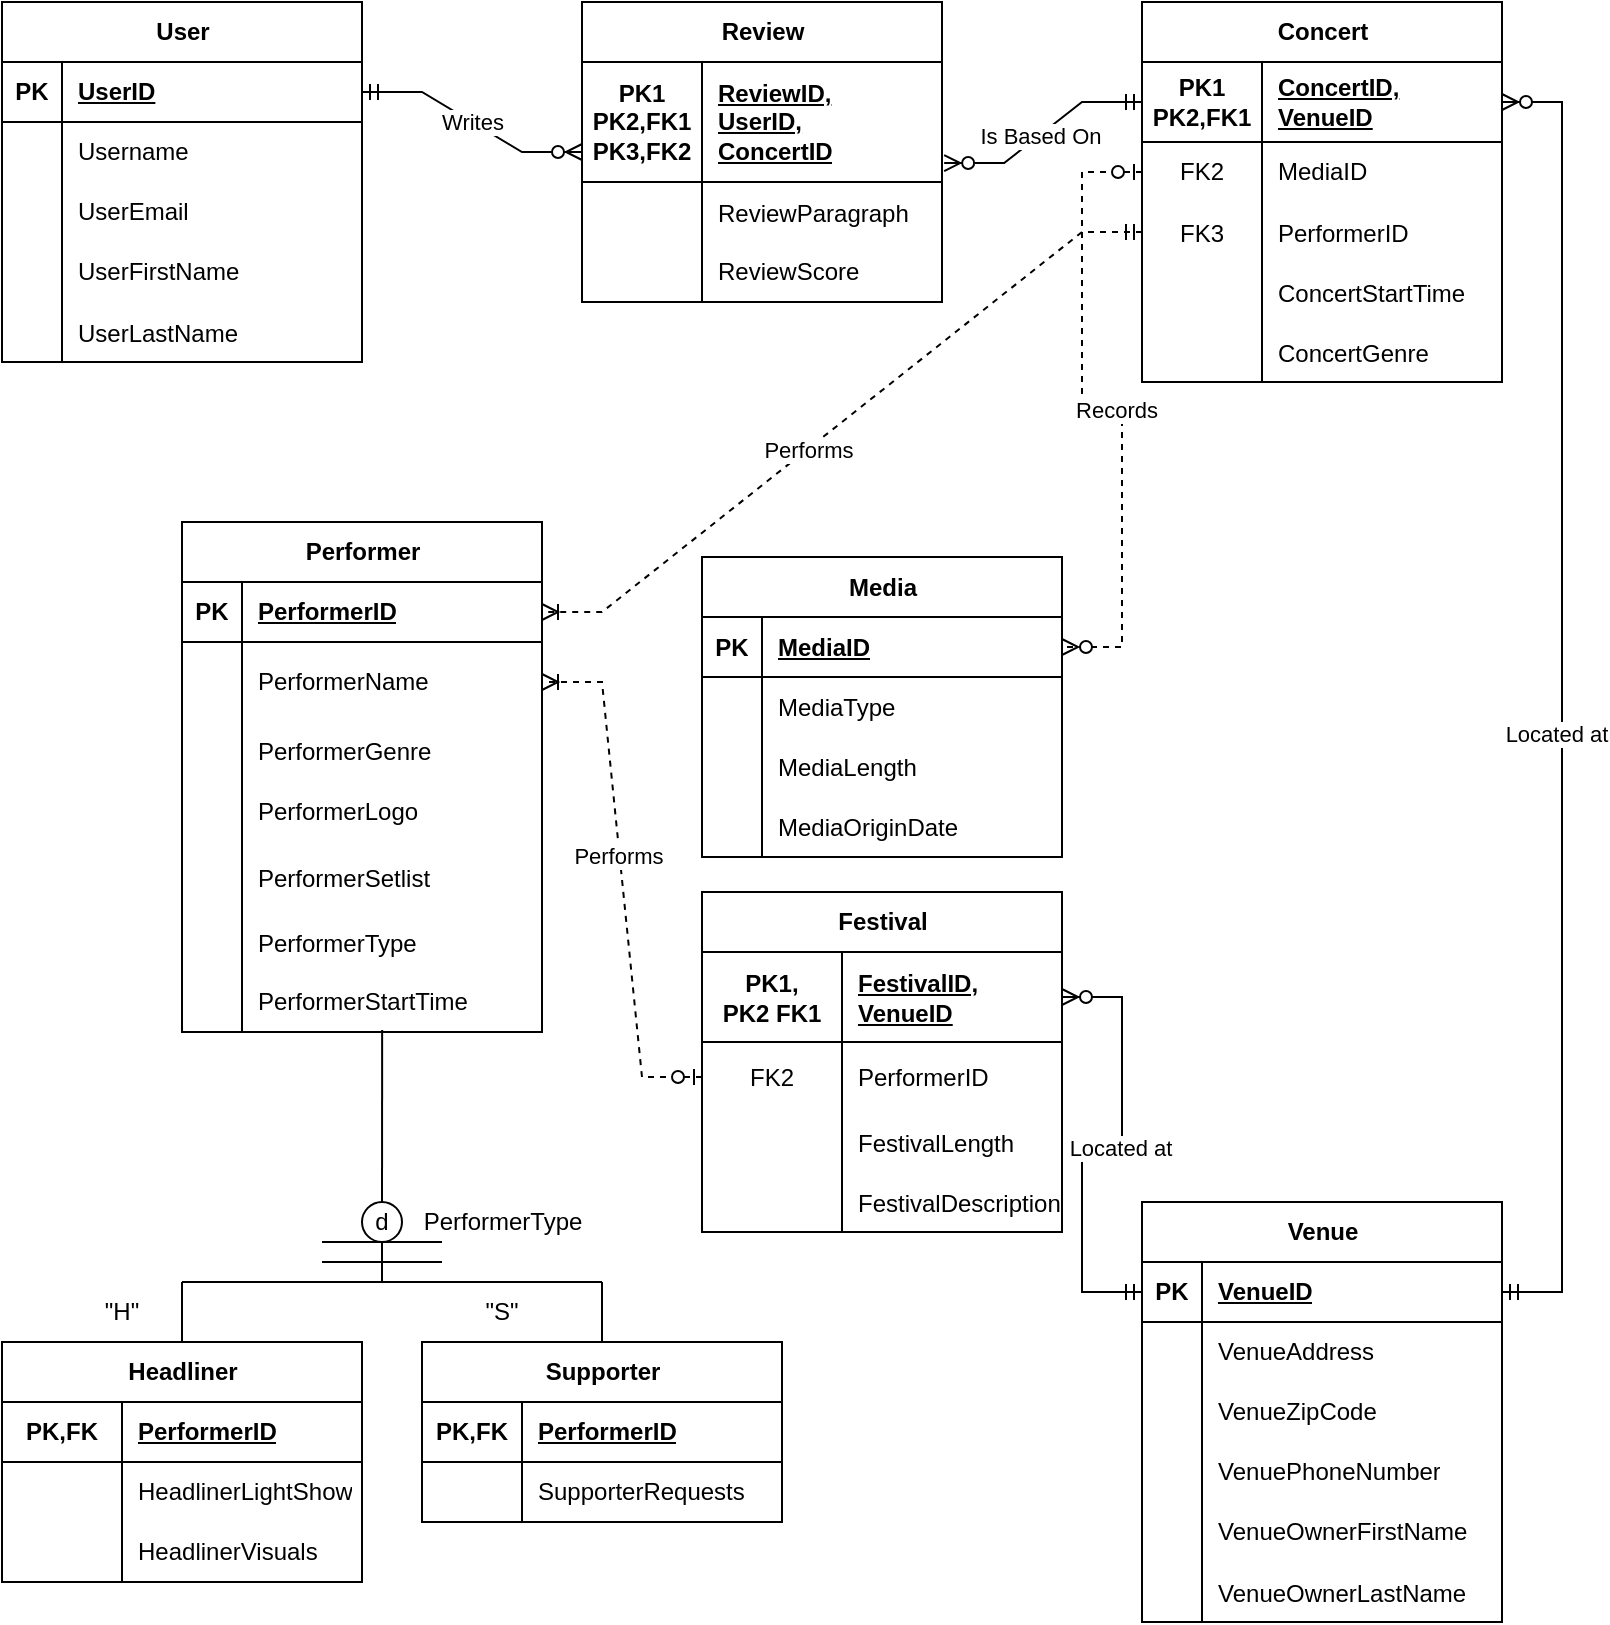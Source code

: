<mxfile version="23.1.1" type="google">
  <diagram id="R2lEEEUBdFMjLlhIrx00" name="Page-1">
    <mxGraphModel grid="1" page="1" gridSize="10" guides="1" tooltips="1" connect="1" arrows="1" fold="1" pageScale="1" pageWidth="850" pageHeight="1100" math="0" shadow="0" extFonts="Permanent Marker^https://fonts.googleapis.com/css?family=Permanent+Marker">
      <root>
        <mxCell id="0" />
        <mxCell id="1" parent="0" />
        <mxCell id="v9_o9M2pKPxHtNAdsu5V-3" value="User" style="shape=table;startSize=30;container=1;collapsible=1;childLayout=tableLayout;fixedRows=1;rowLines=0;fontStyle=1;align=center;resizeLast=1;html=1;" vertex="1" parent="1">
          <mxGeometry x="20" width="180" height="180" as="geometry" />
        </mxCell>
        <mxCell id="v9_o9M2pKPxHtNAdsu5V-4" value="" style="shape=tableRow;horizontal=0;startSize=0;swimlaneHead=0;swimlaneBody=0;fillColor=none;collapsible=0;dropTarget=0;points=[[0,0.5],[1,0.5]];portConstraint=eastwest;top=0;left=0;right=0;bottom=1;" vertex="1" parent="v9_o9M2pKPxHtNAdsu5V-3">
          <mxGeometry y="30" width="180" height="30" as="geometry" />
        </mxCell>
        <mxCell id="v9_o9M2pKPxHtNAdsu5V-5" value="PK" style="shape=partialRectangle;connectable=0;fillColor=none;top=0;left=0;bottom=0;right=0;fontStyle=1;overflow=hidden;whiteSpace=wrap;html=1;" vertex="1" parent="v9_o9M2pKPxHtNAdsu5V-4">
          <mxGeometry width="30" height="30" as="geometry">
            <mxRectangle width="30" height="30" as="alternateBounds" />
          </mxGeometry>
        </mxCell>
        <mxCell id="v9_o9M2pKPxHtNAdsu5V-6" value="UserID" style="shape=partialRectangle;connectable=0;fillColor=none;top=0;left=0;bottom=0;right=0;align=left;spacingLeft=6;fontStyle=5;overflow=hidden;whiteSpace=wrap;html=1;" vertex="1" parent="v9_o9M2pKPxHtNAdsu5V-4">
          <mxGeometry x="30" width="150" height="30" as="geometry">
            <mxRectangle width="150" height="30" as="alternateBounds" />
          </mxGeometry>
        </mxCell>
        <mxCell id="v9_o9M2pKPxHtNAdsu5V-7" value="" style="shape=tableRow;horizontal=0;startSize=0;swimlaneHead=0;swimlaneBody=0;fillColor=none;collapsible=0;dropTarget=0;points=[[0,0.5],[1,0.5]];portConstraint=eastwest;top=0;left=0;right=0;bottom=0;" vertex="1" parent="v9_o9M2pKPxHtNAdsu5V-3">
          <mxGeometry y="60" width="180" height="30" as="geometry" />
        </mxCell>
        <mxCell id="v9_o9M2pKPxHtNAdsu5V-8" value="" style="shape=partialRectangle;connectable=0;fillColor=none;top=0;left=0;bottom=0;right=0;editable=1;overflow=hidden;whiteSpace=wrap;html=1;" vertex="1" parent="v9_o9M2pKPxHtNAdsu5V-7">
          <mxGeometry width="30" height="30" as="geometry">
            <mxRectangle width="30" height="30" as="alternateBounds" />
          </mxGeometry>
        </mxCell>
        <mxCell id="v9_o9M2pKPxHtNAdsu5V-9" value="Username" style="shape=partialRectangle;connectable=0;fillColor=none;top=0;left=0;bottom=0;right=0;align=left;spacingLeft=6;overflow=hidden;whiteSpace=wrap;html=1;" vertex="1" parent="v9_o9M2pKPxHtNAdsu5V-7">
          <mxGeometry x="30" width="150" height="30" as="geometry">
            <mxRectangle width="150" height="30" as="alternateBounds" />
          </mxGeometry>
        </mxCell>
        <mxCell id="v9_o9M2pKPxHtNAdsu5V-10" value="" style="shape=tableRow;horizontal=0;startSize=0;swimlaneHead=0;swimlaneBody=0;fillColor=none;collapsible=0;dropTarget=0;points=[[0,0.5],[1,0.5]];portConstraint=eastwest;top=0;left=0;right=0;bottom=0;" vertex="1" parent="v9_o9M2pKPxHtNAdsu5V-3">
          <mxGeometry y="90" width="180" height="30" as="geometry" />
        </mxCell>
        <mxCell id="v9_o9M2pKPxHtNAdsu5V-11" value="" style="shape=partialRectangle;connectable=0;fillColor=none;top=0;left=0;bottom=0;right=0;editable=1;overflow=hidden;whiteSpace=wrap;html=1;" vertex="1" parent="v9_o9M2pKPxHtNAdsu5V-10">
          <mxGeometry width="30" height="30" as="geometry">
            <mxRectangle width="30" height="30" as="alternateBounds" />
          </mxGeometry>
        </mxCell>
        <mxCell id="v9_o9M2pKPxHtNAdsu5V-12" value="UserEmail" style="shape=partialRectangle;connectable=0;fillColor=none;top=0;left=0;bottom=0;right=0;align=left;spacingLeft=6;overflow=hidden;whiteSpace=wrap;html=1;" vertex="1" parent="v9_o9M2pKPxHtNAdsu5V-10">
          <mxGeometry x="30" width="150" height="30" as="geometry">
            <mxRectangle width="150" height="30" as="alternateBounds" />
          </mxGeometry>
        </mxCell>
        <mxCell id="v9_o9M2pKPxHtNAdsu5V-13" value="" style="shape=tableRow;horizontal=0;startSize=0;swimlaneHead=0;swimlaneBody=0;fillColor=none;collapsible=0;dropTarget=0;points=[[0,0.5],[1,0.5]];portConstraint=eastwest;top=0;left=0;right=0;bottom=0;" vertex="1" parent="v9_o9M2pKPxHtNAdsu5V-3">
          <mxGeometry y="120" width="180" height="30" as="geometry" />
        </mxCell>
        <mxCell id="v9_o9M2pKPxHtNAdsu5V-14" value="" style="shape=partialRectangle;connectable=0;fillColor=none;top=0;left=0;bottom=0;right=0;editable=1;overflow=hidden;whiteSpace=wrap;html=1;" vertex="1" parent="v9_o9M2pKPxHtNAdsu5V-13">
          <mxGeometry width="30" height="30" as="geometry">
            <mxRectangle width="30" height="30" as="alternateBounds" />
          </mxGeometry>
        </mxCell>
        <mxCell id="v9_o9M2pKPxHtNAdsu5V-15" value="UserFirstName" style="shape=partialRectangle;connectable=0;fillColor=none;top=0;left=0;bottom=0;right=0;align=left;spacingLeft=6;overflow=hidden;whiteSpace=wrap;html=1;" vertex="1" parent="v9_o9M2pKPxHtNAdsu5V-13">
          <mxGeometry x="30" width="150" height="30" as="geometry">
            <mxRectangle width="150" height="30" as="alternateBounds" />
          </mxGeometry>
        </mxCell>
        <mxCell id="IaaY7IJ8zEaAhK_6Jv70-23" value="" style="shape=tableRow;horizontal=0;startSize=0;swimlaneHead=0;swimlaneBody=0;fillColor=none;collapsible=0;dropTarget=0;points=[[0,0.5],[1,0.5]];portConstraint=eastwest;top=0;left=0;right=0;bottom=0;" vertex="1" parent="v9_o9M2pKPxHtNAdsu5V-3">
          <mxGeometry y="150" width="180" height="30" as="geometry" />
        </mxCell>
        <mxCell id="IaaY7IJ8zEaAhK_6Jv70-24" value="" style="shape=partialRectangle;connectable=0;fillColor=none;top=0;left=0;bottom=0;right=0;editable=1;overflow=hidden;" vertex="1" parent="IaaY7IJ8zEaAhK_6Jv70-23">
          <mxGeometry width="30" height="30" as="geometry">
            <mxRectangle width="30" height="30" as="alternateBounds" />
          </mxGeometry>
        </mxCell>
        <mxCell id="IaaY7IJ8zEaAhK_6Jv70-25" value="UserLastName" style="shape=partialRectangle;connectable=0;fillColor=none;top=0;left=0;bottom=0;right=0;align=left;spacingLeft=6;overflow=hidden;" vertex="1" parent="IaaY7IJ8zEaAhK_6Jv70-23">
          <mxGeometry x="30" width="150" height="30" as="geometry">
            <mxRectangle width="150" height="30" as="alternateBounds" />
          </mxGeometry>
        </mxCell>
        <mxCell id="v9_o9M2pKPxHtNAdsu5V-17" value="Review" style="shape=table;startSize=30;container=1;collapsible=1;childLayout=tableLayout;fixedRows=1;rowLines=0;fontStyle=1;align=center;resizeLast=1;html=1;" vertex="1" parent="1">
          <mxGeometry x="310" width="180" height="150" as="geometry" />
        </mxCell>
        <mxCell id="v9_o9M2pKPxHtNAdsu5V-18" value="" style="shape=tableRow;horizontal=0;startSize=0;swimlaneHead=0;swimlaneBody=0;fillColor=none;collapsible=0;dropTarget=0;points=[[0,0.5],[1,0.5]];portConstraint=eastwest;top=0;left=0;right=0;bottom=1;" vertex="1" parent="v9_o9M2pKPxHtNAdsu5V-17">
          <mxGeometry y="30" width="180" height="60" as="geometry" />
        </mxCell>
        <mxCell id="v9_o9M2pKPxHtNAdsu5V-19" value="PK1 PK2,FK1&lt;br&gt;PK3,FK2" style="shape=partialRectangle;connectable=0;fillColor=none;top=0;left=0;bottom=0;right=0;fontStyle=1;overflow=hidden;whiteSpace=wrap;html=1;" vertex="1" parent="v9_o9M2pKPxHtNAdsu5V-18">
          <mxGeometry width="60" height="60" as="geometry">
            <mxRectangle width="60" height="60" as="alternateBounds" />
          </mxGeometry>
        </mxCell>
        <mxCell id="v9_o9M2pKPxHtNAdsu5V-20" value="ReviewID,&lt;br&gt;UserID, &lt;br&gt;ConcertID" style="shape=partialRectangle;connectable=0;fillColor=none;top=0;left=0;bottom=0;right=0;align=left;spacingLeft=6;fontStyle=5;overflow=hidden;whiteSpace=wrap;html=1;" vertex="1" parent="v9_o9M2pKPxHtNAdsu5V-18">
          <mxGeometry x="60" width="120" height="60" as="geometry">
            <mxRectangle width="120" height="60" as="alternateBounds" />
          </mxGeometry>
        </mxCell>
        <mxCell id="IaaY7IJ8zEaAhK_6Jv70-26" value="" style="shape=tableRow;horizontal=0;startSize=0;swimlaneHead=0;swimlaneBody=0;fillColor=none;collapsible=0;dropTarget=0;points=[[0,0.5],[1,0.5]];portConstraint=eastwest;top=0;left=0;right=0;bottom=0;" vertex="1" parent="v9_o9M2pKPxHtNAdsu5V-17">
          <mxGeometry y="90" width="180" height="30" as="geometry" />
        </mxCell>
        <mxCell id="IaaY7IJ8zEaAhK_6Jv70-27" value="" style="shape=partialRectangle;connectable=0;fillColor=none;top=0;left=0;bottom=0;right=0;editable=1;overflow=hidden;" vertex="1" parent="IaaY7IJ8zEaAhK_6Jv70-26">
          <mxGeometry width="60" height="30" as="geometry">
            <mxRectangle width="60" height="30" as="alternateBounds" />
          </mxGeometry>
        </mxCell>
        <mxCell id="IaaY7IJ8zEaAhK_6Jv70-28" value="ReviewParagraph" style="shape=partialRectangle;connectable=0;fillColor=none;top=0;left=0;bottom=0;right=0;align=left;spacingLeft=6;overflow=hidden;" vertex="1" parent="IaaY7IJ8zEaAhK_6Jv70-26">
          <mxGeometry x="60" width="120" height="30" as="geometry">
            <mxRectangle width="120" height="30" as="alternateBounds" />
          </mxGeometry>
        </mxCell>
        <mxCell id="v9_o9M2pKPxHtNAdsu5V-27" value="" style="shape=tableRow;horizontal=0;startSize=0;swimlaneHead=0;swimlaneBody=0;fillColor=none;collapsible=0;dropTarget=0;points=[[0,0.5],[1,0.5]];portConstraint=eastwest;top=0;left=0;right=0;bottom=0;" vertex="1" parent="v9_o9M2pKPxHtNAdsu5V-17">
          <mxGeometry y="120" width="180" height="30" as="geometry" />
        </mxCell>
        <mxCell id="v9_o9M2pKPxHtNAdsu5V-28" value="" style="shape=partialRectangle;connectable=0;fillColor=none;top=0;left=0;bottom=0;right=0;editable=1;overflow=hidden;whiteSpace=wrap;html=1;" vertex="1" parent="v9_o9M2pKPxHtNAdsu5V-27">
          <mxGeometry width="60" height="30" as="geometry">
            <mxRectangle width="60" height="30" as="alternateBounds" />
          </mxGeometry>
        </mxCell>
        <mxCell id="v9_o9M2pKPxHtNAdsu5V-29" value="ReviewScore" style="shape=partialRectangle;connectable=0;fillColor=none;top=0;left=0;bottom=0;right=0;align=left;spacingLeft=6;overflow=hidden;whiteSpace=wrap;html=1;" vertex="1" parent="v9_o9M2pKPxHtNAdsu5V-27">
          <mxGeometry x="60" width="120" height="30" as="geometry">
            <mxRectangle width="120" height="30" as="alternateBounds" />
          </mxGeometry>
        </mxCell>
        <mxCell id="v9_o9M2pKPxHtNAdsu5V-43" value="Festival" style="shape=table;startSize=30;container=1;collapsible=1;childLayout=tableLayout;fixedRows=1;rowLines=0;fontStyle=1;align=center;resizeLast=1;html=1;" vertex="1" parent="1">
          <mxGeometry x="370" y="445" width="180" height="170" as="geometry" />
        </mxCell>
        <mxCell id="v9_o9M2pKPxHtNAdsu5V-44" value="" style="shape=tableRow;horizontal=0;startSize=0;swimlaneHead=0;swimlaneBody=0;fillColor=none;collapsible=0;dropTarget=0;points=[[0,0.5],[1,0.5]];portConstraint=eastwest;top=0;left=0;right=0;bottom=1;" vertex="1" parent="v9_o9M2pKPxHtNAdsu5V-43">
          <mxGeometry y="30" width="180" height="45" as="geometry" />
        </mxCell>
        <mxCell id="v9_o9M2pKPxHtNAdsu5V-45" value="PK1,&lt;br&gt;PK2 FK1" style="shape=partialRectangle;connectable=0;fillColor=none;top=0;left=0;bottom=0;right=0;fontStyle=1;overflow=hidden;whiteSpace=wrap;html=1;" vertex="1" parent="v9_o9M2pKPxHtNAdsu5V-44">
          <mxGeometry width="70" height="45" as="geometry">
            <mxRectangle width="70" height="45" as="alternateBounds" />
          </mxGeometry>
        </mxCell>
        <mxCell id="v9_o9M2pKPxHtNAdsu5V-46" value="FestivalID,&lt;br&gt;VenueID" style="shape=partialRectangle;connectable=0;fillColor=none;top=0;left=0;bottom=0;right=0;align=left;spacingLeft=6;fontStyle=5;overflow=hidden;whiteSpace=wrap;html=1;" vertex="1" parent="v9_o9M2pKPxHtNAdsu5V-44">
          <mxGeometry x="70" width="110" height="45" as="geometry">
            <mxRectangle width="110" height="45" as="alternateBounds" />
          </mxGeometry>
        </mxCell>
        <mxCell id="v9_o9M2pKPxHtNAdsu5V-47" value="" style="shape=tableRow;horizontal=0;startSize=0;swimlaneHead=0;swimlaneBody=0;fillColor=none;collapsible=0;dropTarget=0;points=[[0,0.5],[1,0.5]];portConstraint=eastwest;top=0;left=0;right=0;bottom=0;" vertex="1" parent="v9_o9M2pKPxHtNAdsu5V-43">
          <mxGeometry y="75" width="180" height="35" as="geometry" />
        </mxCell>
        <mxCell id="v9_o9M2pKPxHtNAdsu5V-48" value="FK2" style="shape=partialRectangle;connectable=0;fillColor=none;top=0;left=0;bottom=0;right=0;editable=1;overflow=hidden;whiteSpace=wrap;html=1;" vertex="1" parent="v9_o9M2pKPxHtNAdsu5V-47">
          <mxGeometry width="70" height="35" as="geometry">
            <mxRectangle width="70" height="35" as="alternateBounds" />
          </mxGeometry>
        </mxCell>
        <mxCell id="v9_o9M2pKPxHtNAdsu5V-49" value="PerformerID" style="shape=partialRectangle;connectable=0;fillColor=none;top=0;left=0;bottom=0;right=0;align=left;spacingLeft=6;overflow=hidden;whiteSpace=wrap;html=1;" vertex="1" parent="v9_o9M2pKPxHtNAdsu5V-47">
          <mxGeometry x="70" width="110" height="35" as="geometry">
            <mxRectangle width="110" height="35" as="alternateBounds" />
          </mxGeometry>
        </mxCell>
        <mxCell id="5OIGPgpuD2-zFXfPlFGm-14" value="" style="shape=tableRow;horizontal=0;startSize=0;swimlaneHead=0;swimlaneBody=0;fillColor=none;collapsible=0;dropTarget=0;points=[[0,0.5],[1,0.5]];portConstraint=eastwest;top=0;left=0;right=0;bottom=0;" vertex="1" parent="v9_o9M2pKPxHtNAdsu5V-43">
          <mxGeometry y="110" width="180" height="30" as="geometry" />
        </mxCell>
        <mxCell id="5OIGPgpuD2-zFXfPlFGm-15" value="" style="shape=partialRectangle;connectable=0;fillColor=none;top=0;left=0;bottom=0;right=0;editable=1;overflow=hidden;" vertex="1" parent="5OIGPgpuD2-zFXfPlFGm-14">
          <mxGeometry width="70" height="30" as="geometry">
            <mxRectangle width="70" height="30" as="alternateBounds" />
          </mxGeometry>
        </mxCell>
        <mxCell id="5OIGPgpuD2-zFXfPlFGm-16" value="FestivalLength" style="shape=partialRectangle;connectable=0;fillColor=none;top=0;left=0;bottom=0;right=0;align=left;spacingLeft=6;overflow=hidden;" vertex="1" parent="5OIGPgpuD2-zFXfPlFGm-14">
          <mxGeometry x="70" width="110" height="30" as="geometry">
            <mxRectangle width="110" height="30" as="alternateBounds" />
          </mxGeometry>
        </mxCell>
        <mxCell id="5OIGPgpuD2-zFXfPlFGm-19" value="" style="shape=tableRow;horizontal=0;startSize=0;swimlaneHead=0;swimlaneBody=0;fillColor=none;collapsible=0;dropTarget=0;points=[[0,0.5],[1,0.5]];portConstraint=eastwest;top=0;left=0;right=0;bottom=0;" vertex="1" parent="v9_o9M2pKPxHtNAdsu5V-43">
          <mxGeometry y="140" width="180" height="30" as="geometry" />
        </mxCell>
        <mxCell id="5OIGPgpuD2-zFXfPlFGm-20" value="" style="shape=partialRectangle;connectable=0;fillColor=none;top=0;left=0;bottom=0;right=0;editable=1;overflow=hidden;" vertex="1" parent="5OIGPgpuD2-zFXfPlFGm-19">
          <mxGeometry width="70" height="30" as="geometry">
            <mxRectangle width="70" height="30" as="alternateBounds" />
          </mxGeometry>
        </mxCell>
        <mxCell id="5OIGPgpuD2-zFXfPlFGm-21" value="FestivalDescription" style="shape=partialRectangle;connectable=0;fillColor=none;top=0;left=0;bottom=0;right=0;align=left;spacingLeft=6;overflow=hidden;" vertex="1" parent="5OIGPgpuD2-zFXfPlFGm-19">
          <mxGeometry x="70" width="110" height="30" as="geometry">
            <mxRectangle width="110" height="30" as="alternateBounds" />
          </mxGeometry>
        </mxCell>
        <mxCell id="v9_o9M2pKPxHtNAdsu5V-56" value="Venue" style="shape=table;startSize=30;container=1;collapsible=1;childLayout=tableLayout;fixedRows=1;rowLines=0;fontStyle=1;align=center;resizeLast=1;html=1;" vertex="1" parent="1">
          <mxGeometry x="590" y="600" width="180" height="210" as="geometry" />
        </mxCell>
        <mxCell id="v9_o9M2pKPxHtNAdsu5V-57" value="" style="shape=tableRow;horizontal=0;startSize=0;swimlaneHead=0;swimlaneBody=0;fillColor=none;collapsible=0;dropTarget=0;points=[[0,0.5],[1,0.5]];portConstraint=eastwest;top=0;left=0;right=0;bottom=1;" vertex="1" parent="v9_o9M2pKPxHtNAdsu5V-56">
          <mxGeometry y="30" width="180" height="30" as="geometry" />
        </mxCell>
        <mxCell id="v9_o9M2pKPxHtNAdsu5V-58" value="PK" style="shape=partialRectangle;connectable=0;fillColor=none;top=0;left=0;bottom=0;right=0;fontStyle=1;overflow=hidden;whiteSpace=wrap;html=1;" vertex="1" parent="v9_o9M2pKPxHtNAdsu5V-57">
          <mxGeometry width="30" height="30" as="geometry">
            <mxRectangle width="30" height="30" as="alternateBounds" />
          </mxGeometry>
        </mxCell>
        <mxCell id="v9_o9M2pKPxHtNAdsu5V-59" value="VenueID" style="shape=partialRectangle;connectable=0;fillColor=none;top=0;left=0;bottom=0;right=0;align=left;spacingLeft=6;fontStyle=5;overflow=hidden;whiteSpace=wrap;html=1;" vertex="1" parent="v9_o9M2pKPxHtNAdsu5V-57">
          <mxGeometry x="30" width="150" height="30" as="geometry">
            <mxRectangle width="150" height="30" as="alternateBounds" />
          </mxGeometry>
        </mxCell>
        <mxCell id="CI9RymjPtv-VKaArTaG5-3" value="" style="shape=tableRow;horizontal=0;startSize=0;swimlaneHead=0;swimlaneBody=0;fillColor=none;collapsible=0;dropTarget=0;points=[[0,0.5],[1,0.5]];portConstraint=eastwest;top=0;left=0;right=0;bottom=0;" vertex="1" parent="v9_o9M2pKPxHtNAdsu5V-56">
          <mxGeometry y="60" width="180" height="30" as="geometry" />
        </mxCell>
        <mxCell id="CI9RymjPtv-VKaArTaG5-4" value="" style="shape=partialRectangle;connectable=0;fillColor=none;top=0;left=0;bottom=0;right=0;editable=1;overflow=hidden;whiteSpace=wrap;html=1;" vertex="1" parent="CI9RymjPtv-VKaArTaG5-3">
          <mxGeometry width="30" height="30" as="geometry">
            <mxRectangle width="30" height="30" as="alternateBounds" />
          </mxGeometry>
        </mxCell>
        <mxCell id="CI9RymjPtv-VKaArTaG5-5" value="VenueAddress" style="shape=partialRectangle;connectable=0;fillColor=none;top=0;left=0;bottom=0;right=0;align=left;spacingLeft=6;overflow=hidden;whiteSpace=wrap;html=1;" vertex="1" parent="CI9RymjPtv-VKaArTaG5-3">
          <mxGeometry x="30" width="150" height="30" as="geometry">
            <mxRectangle width="150" height="30" as="alternateBounds" />
          </mxGeometry>
        </mxCell>
        <mxCell id="v9_o9M2pKPxHtNAdsu5V-60" value="" style="shape=tableRow;horizontal=0;startSize=0;swimlaneHead=0;swimlaneBody=0;fillColor=none;collapsible=0;dropTarget=0;points=[[0,0.5],[1,0.5]];portConstraint=eastwest;top=0;left=0;right=0;bottom=0;" vertex="1" parent="v9_o9M2pKPxHtNAdsu5V-56">
          <mxGeometry y="90" width="180" height="30" as="geometry" />
        </mxCell>
        <mxCell id="v9_o9M2pKPxHtNAdsu5V-61" value="" style="shape=partialRectangle;connectable=0;fillColor=none;top=0;left=0;bottom=0;right=0;editable=1;overflow=hidden;whiteSpace=wrap;html=1;" vertex="1" parent="v9_o9M2pKPxHtNAdsu5V-60">
          <mxGeometry width="30" height="30" as="geometry">
            <mxRectangle width="30" height="30" as="alternateBounds" />
          </mxGeometry>
        </mxCell>
        <mxCell id="v9_o9M2pKPxHtNAdsu5V-62" value="VenueZipCode" style="shape=partialRectangle;connectable=0;fillColor=none;top=0;left=0;bottom=0;right=0;align=left;spacingLeft=6;overflow=hidden;whiteSpace=wrap;html=1;" vertex="1" parent="v9_o9M2pKPxHtNAdsu5V-60">
          <mxGeometry x="30" width="150" height="30" as="geometry">
            <mxRectangle width="150" height="30" as="alternateBounds" />
          </mxGeometry>
        </mxCell>
        <mxCell id="v9_o9M2pKPxHtNAdsu5V-63" value="" style="shape=tableRow;horizontal=0;startSize=0;swimlaneHead=0;swimlaneBody=0;fillColor=none;collapsible=0;dropTarget=0;points=[[0,0.5],[1,0.5]];portConstraint=eastwest;top=0;left=0;right=0;bottom=0;" vertex="1" parent="v9_o9M2pKPxHtNAdsu5V-56">
          <mxGeometry y="120" width="180" height="30" as="geometry" />
        </mxCell>
        <mxCell id="v9_o9M2pKPxHtNAdsu5V-64" value="" style="shape=partialRectangle;connectable=0;fillColor=none;top=0;left=0;bottom=0;right=0;editable=1;overflow=hidden;whiteSpace=wrap;html=1;" vertex="1" parent="v9_o9M2pKPxHtNAdsu5V-63">
          <mxGeometry width="30" height="30" as="geometry">
            <mxRectangle width="30" height="30" as="alternateBounds" />
          </mxGeometry>
        </mxCell>
        <mxCell id="v9_o9M2pKPxHtNAdsu5V-65" value="VenuePhoneNumber" style="shape=partialRectangle;connectable=0;fillColor=none;top=0;left=0;bottom=0;right=0;align=left;spacingLeft=6;overflow=hidden;whiteSpace=wrap;html=1;" vertex="1" parent="v9_o9M2pKPxHtNAdsu5V-63">
          <mxGeometry x="30" width="150" height="30" as="geometry">
            <mxRectangle width="150" height="30" as="alternateBounds" />
          </mxGeometry>
        </mxCell>
        <mxCell id="v9_o9M2pKPxHtNAdsu5V-66" value="" style="shape=tableRow;horizontal=0;startSize=0;swimlaneHead=0;swimlaneBody=0;fillColor=none;collapsible=0;dropTarget=0;points=[[0,0.5],[1,0.5]];portConstraint=eastwest;top=0;left=0;right=0;bottom=0;" vertex="1" parent="v9_o9M2pKPxHtNAdsu5V-56">
          <mxGeometry y="150" width="180" height="30" as="geometry" />
        </mxCell>
        <mxCell id="v9_o9M2pKPxHtNAdsu5V-67" value="" style="shape=partialRectangle;connectable=0;fillColor=none;top=0;left=0;bottom=0;right=0;editable=1;overflow=hidden;whiteSpace=wrap;html=1;" vertex="1" parent="v9_o9M2pKPxHtNAdsu5V-66">
          <mxGeometry width="30" height="30" as="geometry">
            <mxRectangle width="30" height="30" as="alternateBounds" />
          </mxGeometry>
        </mxCell>
        <mxCell id="v9_o9M2pKPxHtNAdsu5V-68" value="VenueOwnerFirstName" style="shape=partialRectangle;connectable=0;fillColor=none;top=0;left=0;bottom=0;right=0;align=left;spacingLeft=6;overflow=hidden;whiteSpace=wrap;html=1;" vertex="1" parent="v9_o9M2pKPxHtNAdsu5V-66">
          <mxGeometry x="30" width="150" height="30" as="geometry">
            <mxRectangle width="150" height="30" as="alternateBounds" />
          </mxGeometry>
        </mxCell>
        <mxCell id="YPkkecChb18rpT1WtT0d-1" value="" style="shape=tableRow;horizontal=0;startSize=0;swimlaneHead=0;swimlaneBody=0;fillColor=none;collapsible=0;dropTarget=0;points=[[0,0.5],[1,0.5]];portConstraint=eastwest;top=0;left=0;right=0;bottom=0;" vertex="1" parent="v9_o9M2pKPxHtNAdsu5V-56">
          <mxGeometry y="180" width="180" height="30" as="geometry" />
        </mxCell>
        <mxCell id="YPkkecChb18rpT1WtT0d-2" value="" style="shape=partialRectangle;connectable=0;fillColor=none;top=0;left=0;bottom=0;right=0;editable=1;overflow=hidden;" vertex="1" parent="YPkkecChb18rpT1WtT0d-1">
          <mxGeometry width="30" height="30" as="geometry">
            <mxRectangle width="30" height="30" as="alternateBounds" />
          </mxGeometry>
        </mxCell>
        <mxCell id="YPkkecChb18rpT1WtT0d-3" value="VenueOwnerLastName" style="shape=partialRectangle;connectable=0;fillColor=none;top=0;left=0;bottom=0;right=0;align=left;spacingLeft=6;overflow=hidden;" vertex="1" parent="YPkkecChb18rpT1WtT0d-1">
          <mxGeometry x="30" width="150" height="30" as="geometry">
            <mxRectangle width="150" height="30" as="alternateBounds" />
          </mxGeometry>
        </mxCell>
        <mxCell id="v9_o9M2pKPxHtNAdsu5V-82" value="Performer" style="shape=table;startSize=30;container=1;collapsible=1;childLayout=tableLayout;fixedRows=1;rowLines=0;fontStyle=1;align=center;resizeLast=1;html=1;" vertex="1" parent="1">
          <mxGeometry x="110" y="260" width="180" height="255" as="geometry" />
        </mxCell>
        <mxCell id="v9_o9M2pKPxHtNAdsu5V-83" value="" style="shape=tableRow;horizontal=0;startSize=0;swimlaneHead=0;swimlaneBody=0;fillColor=none;collapsible=0;dropTarget=0;points=[[0,0.5],[1,0.5]];portConstraint=eastwest;top=0;left=0;right=0;bottom=1;" vertex="1" parent="v9_o9M2pKPxHtNAdsu5V-82">
          <mxGeometry y="30" width="180" height="30" as="geometry" />
        </mxCell>
        <mxCell id="v9_o9M2pKPxHtNAdsu5V-84" value="PK" style="shape=partialRectangle;connectable=0;fillColor=none;top=0;left=0;bottom=0;right=0;fontStyle=1;overflow=hidden;whiteSpace=wrap;html=1;" vertex="1" parent="v9_o9M2pKPxHtNAdsu5V-83">
          <mxGeometry width="30" height="30" as="geometry">
            <mxRectangle width="30" height="30" as="alternateBounds" />
          </mxGeometry>
        </mxCell>
        <mxCell id="v9_o9M2pKPxHtNAdsu5V-85" value="PerformerID" style="shape=partialRectangle;connectable=0;fillColor=none;top=0;left=0;bottom=0;right=0;align=left;spacingLeft=6;fontStyle=5;overflow=hidden;whiteSpace=wrap;html=1;" vertex="1" parent="v9_o9M2pKPxHtNAdsu5V-83">
          <mxGeometry x="30" width="150" height="30" as="geometry">
            <mxRectangle width="150" height="30" as="alternateBounds" />
          </mxGeometry>
        </mxCell>
        <mxCell id="v9_o9M2pKPxHtNAdsu5V-86" value="" style="shape=tableRow;horizontal=0;startSize=0;swimlaneHead=0;swimlaneBody=0;fillColor=none;collapsible=0;dropTarget=0;points=[[0,0.5],[1,0.5]];portConstraint=eastwest;top=0;left=0;right=0;bottom=0;" vertex="1" parent="v9_o9M2pKPxHtNAdsu5V-82">
          <mxGeometry y="60" width="180" height="40" as="geometry" />
        </mxCell>
        <mxCell id="v9_o9M2pKPxHtNAdsu5V-87" value="" style="shape=partialRectangle;connectable=0;fillColor=none;top=0;left=0;bottom=0;right=0;editable=1;overflow=hidden;whiteSpace=wrap;html=1;" vertex="1" parent="v9_o9M2pKPxHtNAdsu5V-86">
          <mxGeometry width="30" height="40" as="geometry">
            <mxRectangle width="30" height="40" as="alternateBounds" />
          </mxGeometry>
        </mxCell>
        <mxCell id="v9_o9M2pKPxHtNAdsu5V-88" value="PerformerName" style="shape=partialRectangle;connectable=0;fillColor=none;top=0;left=0;bottom=0;right=0;align=left;spacingLeft=6;overflow=hidden;whiteSpace=wrap;html=1;" vertex="1" parent="v9_o9M2pKPxHtNAdsu5V-86">
          <mxGeometry x="30" width="150" height="40" as="geometry">
            <mxRectangle width="150" height="40" as="alternateBounds" />
          </mxGeometry>
        </mxCell>
        <mxCell id="v9_o9M2pKPxHtNAdsu5V-89" value="" style="shape=tableRow;horizontal=0;startSize=0;swimlaneHead=0;swimlaneBody=0;fillColor=none;collapsible=0;dropTarget=0;points=[[0,0.5],[1,0.5]];portConstraint=eastwest;top=0;left=0;right=0;bottom=0;" vertex="1" parent="v9_o9M2pKPxHtNAdsu5V-82">
          <mxGeometry y="100" width="180" height="30" as="geometry" />
        </mxCell>
        <mxCell id="v9_o9M2pKPxHtNAdsu5V-90" value="" style="shape=partialRectangle;connectable=0;fillColor=none;top=0;left=0;bottom=0;right=0;editable=1;overflow=hidden;whiteSpace=wrap;html=1;" vertex="1" parent="v9_o9M2pKPxHtNAdsu5V-89">
          <mxGeometry width="30" height="30" as="geometry">
            <mxRectangle width="30" height="30" as="alternateBounds" />
          </mxGeometry>
        </mxCell>
        <mxCell id="v9_o9M2pKPxHtNAdsu5V-91" value="PerformerGenre" style="shape=partialRectangle;connectable=0;fillColor=none;top=0;left=0;bottom=0;right=0;align=left;spacingLeft=6;overflow=hidden;whiteSpace=wrap;html=1;" vertex="1" parent="v9_o9M2pKPxHtNAdsu5V-89">
          <mxGeometry x="30" width="150" height="30" as="geometry">
            <mxRectangle width="150" height="30" as="alternateBounds" />
          </mxGeometry>
        </mxCell>
        <mxCell id="v9_o9M2pKPxHtNAdsu5V-92" value="" style="shape=tableRow;horizontal=0;startSize=0;swimlaneHead=0;swimlaneBody=0;fillColor=none;collapsible=0;dropTarget=0;points=[[0,0.5],[1,0.5]];portConstraint=eastwest;top=0;left=0;right=0;bottom=0;" vertex="1" parent="v9_o9M2pKPxHtNAdsu5V-82">
          <mxGeometry y="130" width="180" height="30" as="geometry" />
        </mxCell>
        <mxCell id="v9_o9M2pKPxHtNAdsu5V-93" value="" style="shape=partialRectangle;connectable=0;fillColor=none;top=0;left=0;bottom=0;right=0;editable=1;overflow=hidden;whiteSpace=wrap;html=1;" vertex="1" parent="v9_o9M2pKPxHtNAdsu5V-92">
          <mxGeometry width="30" height="30" as="geometry">
            <mxRectangle width="30" height="30" as="alternateBounds" />
          </mxGeometry>
        </mxCell>
        <mxCell id="v9_o9M2pKPxHtNAdsu5V-94" value="PerformerLogo" style="shape=partialRectangle;connectable=0;fillColor=none;top=0;left=0;bottom=0;right=0;align=left;spacingLeft=6;overflow=hidden;whiteSpace=wrap;html=1;" vertex="1" parent="v9_o9M2pKPxHtNAdsu5V-92">
          <mxGeometry x="30" width="150" height="30" as="geometry">
            <mxRectangle width="150" height="30" as="alternateBounds" />
          </mxGeometry>
        </mxCell>
        <mxCell id="9xeenXa0SpM6bmWmC4DB-1" value="" style="shape=tableRow;horizontal=0;startSize=0;swimlaneHead=0;swimlaneBody=0;fillColor=none;collapsible=0;dropTarget=0;points=[[0,0.5],[1,0.5]];portConstraint=eastwest;top=0;left=0;right=0;bottom=0;" vertex="1" parent="v9_o9M2pKPxHtNAdsu5V-82">
          <mxGeometry y="160" width="180" height="35" as="geometry" />
        </mxCell>
        <mxCell id="9xeenXa0SpM6bmWmC4DB-2" value="" style="shape=partialRectangle;connectable=0;fillColor=none;top=0;left=0;bottom=0;right=0;editable=1;overflow=hidden;" vertex="1" parent="9xeenXa0SpM6bmWmC4DB-1">
          <mxGeometry width="30" height="35" as="geometry">
            <mxRectangle width="30" height="35" as="alternateBounds" />
          </mxGeometry>
        </mxCell>
        <mxCell id="9xeenXa0SpM6bmWmC4DB-3" value="PerformerSetlist" style="shape=partialRectangle;connectable=0;fillColor=none;top=0;left=0;bottom=0;right=0;align=left;spacingLeft=6;overflow=hidden;" vertex="1" parent="9xeenXa0SpM6bmWmC4DB-1">
          <mxGeometry x="30" width="150" height="35" as="geometry">
            <mxRectangle width="150" height="35" as="alternateBounds" />
          </mxGeometry>
        </mxCell>
        <mxCell id="hHcKyB_1cxkks4-kpL8b-15" value="" style="shape=tableRow;horizontal=0;startSize=0;swimlaneHead=0;swimlaneBody=0;fillColor=none;collapsible=0;dropTarget=0;points=[[0,0.5],[1,0.5]];portConstraint=eastwest;top=0;left=0;right=0;bottom=0;" vertex="1" parent="v9_o9M2pKPxHtNAdsu5V-82">
          <mxGeometry y="195" width="180" height="30" as="geometry" />
        </mxCell>
        <mxCell id="hHcKyB_1cxkks4-kpL8b-16" value="" style="shape=partialRectangle;connectable=0;fillColor=none;top=0;left=0;bottom=0;right=0;editable=1;overflow=hidden;" vertex="1" parent="hHcKyB_1cxkks4-kpL8b-15">
          <mxGeometry width="30" height="30" as="geometry">
            <mxRectangle width="30" height="30" as="alternateBounds" />
          </mxGeometry>
        </mxCell>
        <mxCell id="hHcKyB_1cxkks4-kpL8b-17" value="PerformerType" style="shape=partialRectangle;connectable=0;fillColor=none;top=0;left=0;bottom=0;right=0;align=left;spacingLeft=6;overflow=hidden;" vertex="1" parent="hHcKyB_1cxkks4-kpL8b-15">
          <mxGeometry x="30" width="150" height="30" as="geometry">
            <mxRectangle width="150" height="30" as="alternateBounds" />
          </mxGeometry>
        </mxCell>
        <mxCell id="hHcKyB_1cxkks4-kpL8b-18" value="" style="shape=tableRow;horizontal=0;startSize=0;swimlaneHead=0;swimlaneBody=0;fillColor=none;collapsible=0;dropTarget=0;points=[[0,0.5],[1,0.5]];portConstraint=eastwest;top=0;left=0;right=0;bottom=0;" vertex="1" parent="v9_o9M2pKPxHtNAdsu5V-82">
          <mxGeometry y="225" width="180" height="30" as="geometry" />
        </mxCell>
        <mxCell id="hHcKyB_1cxkks4-kpL8b-19" value="" style="shape=partialRectangle;connectable=0;fillColor=none;top=0;left=0;bottom=0;right=0;fontStyle=0;overflow=hidden;whiteSpace=wrap;html=1;" vertex="1" parent="hHcKyB_1cxkks4-kpL8b-18">
          <mxGeometry width="30" height="30" as="geometry">
            <mxRectangle width="30" height="30" as="alternateBounds" />
          </mxGeometry>
        </mxCell>
        <mxCell id="hHcKyB_1cxkks4-kpL8b-20" value="PerformerStartTime" style="shape=partialRectangle;connectable=0;fillColor=none;top=0;left=0;bottom=0;right=0;align=left;spacingLeft=6;fontStyle=0;overflow=hidden;whiteSpace=wrap;html=1;" vertex="1" parent="hHcKyB_1cxkks4-kpL8b-18">
          <mxGeometry x="30" width="150" height="30" as="geometry">
            <mxRectangle width="150" height="30" as="alternateBounds" />
          </mxGeometry>
        </mxCell>
        <mxCell id="v9_o9M2pKPxHtNAdsu5V-95" value="Headliner" style="shape=table;startSize=30;container=1;collapsible=1;childLayout=tableLayout;fixedRows=1;rowLines=0;fontStyle=1;align=center;resizeLast=1;html=1;" vertex="1" parent="1">
          <mxGeometry x="20" y="670" width="180" height="120" as="geometry" />
        </mxCell>
        <mxCell id="v9_o9M2pKPxHtNAdsu5V-96" value="" style="shape=tableRow;horizontal=0;startSize=0;swimlaneHead=0;swimlaneBody=0;fillColor=none;collapsible=0;dropTarget=0;points=[[0,0.5],[1,0.5]];portConstraint=eastwest;top=0;left=0;right=0;bottom=1;" vertex="1" parent="v9_o9M2pKPxHtNAdsu5V-95">
          <mxGeometry y="30" width="180" height="30" as="geometry" />
        </mxCell>
        <mxCell id="v9_o9M2pKPxHtNAdsu5V-97" value="PK,FK" style="shape=partialRectangle;connectable=0;fillColor=none;top=0;left=0;bottom=0;right=0;fontStyle=1;overflow=hidden;whiteSpace=wrap;html=1;" vertex="1" parent="v9_o9M2pKPxHtNAdsu5V-96">
          <mxGeometry width="60" height="30" as="geometry">
            <mxRectangle width="60" height="30" as="alternateBounds" />
          </mxGeometry>
        </mxCell>
        <mxCell id="v9_o9M2pKPxHtNAdsu5V-98" value="PerformerID" style="shape=partialRectangle;connectable=0;fillColor=none;top=0;left=0;bottom=0;right=0;align=left;spacingLeft=6;fontStyle=5;overflow=hidden;whiteSpace=wrap;html=1;" vertex="1" parent="v9_o9M2pKPxHtNAdsu5V-96">
          <mxGeometry x="60" width="120" height="30" as="geometry">
            <mxRectangle width="120" height="30" as="alternateBounds" />
          </mxGeometry>
        </mxCell>
        <mxCell id="v9_o9M2pKPxHtNAdsu5V-99" value="" style="shape=tableRow;horizontal=0;startSize=0;swimlaneHead=0;swimlaneBody=0;fillColor=none;collapsible=0;dropTarget=0;points=[[0,0.5],[1,0.5]];portConstraint=eastwest;top=0;left=0;right=0;bottom=0;" vertex="1" parent="v9_o9M2pKPxHtNAdsu5V-95">
          <mxGeometry y="60" width="180" height="30" as="geometry" />
        </mxCell>
        <mxCell id="v9_o9M2pKPxHtNAdsu5V-100" value="" style="shape=partialRectangle;connectable=0;fillColor=none;top=0;left=0;bottom=0;right=0;editable=1;overflow=hidden;whiteSpace=wrap;html=1;" vertex="1" parent="v9_o9M2pKPxHtNAdsu5V-99">
          <mxGeometry width="60" height="30" as="geometry">
            <mxRectangle width="60" height="30" as="alternateBounds" />
          </mxGeometry>
        </mxCell>
        <mxCell id="v9_o9M2pKPxHtNAdsu5V-101" value="HeadlinerLightShow" style="shape=partialRectangle;connectable=0;fillColor=none;top=0;left=0;bottom=0;right=0;align=left;spacingLeft=6;overflow=hidden;whiteSpace=wrap;html=1;" vertex="1" parent="v9_o9M2pKPxHtNAdsu5V-99">
          <mxGeometry x="60" width="120" height="30" as="geometry">
            <mxRectangle width="120" height="30" as="alternateBounds" />
          </mxGeometry>
        </mxCell>
        <mxCell id="v9_o9M2pKPxHtNAdsu5V-102" value="" style="shape=tableRow;horizontal=0;startSize=0;swimlaneHead=0;swimlaneBody=0;fillColor=none;collapsible=0;dropTarget=0;points=[[0,0.5],[1,0.5]];portConstraint=eastwest;top=0;left=0;right=0;bottom=0;" vertex="1" parent="v9_o9M2pKPxHtNAdsu5V-95">
          <mxGeometry y="90" width="180" height="30" as="geometry" />
        </mxCell>
        <mxCell id="v9_o9M2pKPxHtNAdsu5V-103" value="" style="shape=partialRectangle;connectable=0;fillColor=none;top=0;left=0;bottom=0;right=0;editable=1;overflow=hidden;whiteSpace=wrap;html=1;" vertex="1" parent="v9_o9M2pKPxHtNAdsu5V-102">
          <mxGeometry width="60" height="30" as="geometry">
            <mxRectangle width="60" height="30" as="alternateBounds" />
          </mxGeometry>
        </mxCell>
        <mxCell id="v9_o9M2pKPxHtNAdsu5V-104" value="HeadlinerVisuals" style="shape=partialRectangle;connectable=0;fillColor=none;top=0;left=0;bottom=0;right=0;align=left;spacingLeft=6;overflow=hidden;whiteSpace=wrap;html=1;" vertex="1" parent="v9_o9M2pKPxHtNAdsu5V-102">
          <mxGeometry x="60" width="120" height="30" as="geometry">
            <mxRectangle width="120" height="30" as="alternateBounds" />
          </mxGeometry>
        </mxCell>
        <mxCell id="v9_o9M2pKPxHtNAdsu5V-108" value="Media" style="shape=table;startSize=30;container=1;collapsible=1;childLayout=tableLayout;fixedRows=1;rowLines=0;fontStyle=1;align=center;resizeLast=1;html=1;" vertex="1" parent="1">
          <mxGeometry x="370" y="277.5" width="180" height="150" as="geometry" />
        </mxCell>
        <mxCell id="v9_o9M2pKPxHtNAdsu5V-109" value="" style="shape=tableRow;horizontal=0;startSize=0;swimlaneHead=0;swimlaneBody=0;fillColor=none;collapsible=0;dropTarget=0;points=[[0,0.5],[1,0.5]];portConstraint=eastwest;top=0;left=0;right=0;bottom=1;" vertex="1" parent="v9_o9M2pKPxHtNAdsu5V-108">
          <mxGeometry y="30" width="180" height="30" as="geometry" />
        </mxCell>
        <mxCell id="v9_o9M2pKPxHtNAdsu5V-110" value="PK" style="shape=partialRectangle;connectable=0;fillColor=none;top=0;left=0;bottom=0;right=0;fontStyle=1;overflow=hidden;whiteSpace=wrap;html=1;" vertex="1" parent="v9_o9M2pKPxHtNAdsu5V-109">
          <mxGeometry width="30" height="30" as="geometry">
            <mxRectangle width="30" height="30" as="alternateBounds" />
          </mxGeometry>
        </mxCell>
        <mxCell id="v9_o9M2pKPxHtNAdsu5V-111" value="MediaID" style="shape=partialRectangle;connectable=0;fillColor=none;top=0;left=0;bottom=0;right=0;align=left;spacingLeft=6;fontStyle=5;overflow=hidden;whiteSpace=wrap;html=1;" vertex="1" parent="v9_o9M2pKPxHtNAdsu5V-109">
          <mxGeometry x="30" width="150" height="30" as="geometry">
            <mxRectangle width="150" height="30" as="alternateBounds" />
          </mxGeometry>
        </mxCell>
        <mxCell id="v9_o9M2pKPxHtNAdsu5V-112" value="" style="shape=tableRow;horizontal=0;startSize=0;swimlaneHead=0;swimlaneBody=0;fillColor=none;collapsible=0;dropTarget=0;points=[[0,0.5],[1,0.5]];portConstraint=eastwest;top=0;left=0;right=0;bottom=0;" vertex="1" parent="v9_o9M2pKPxHtNAdsu5V-108">
          <mxGeometry y="60" width="180" height="30" as="geometry" />
        </mxCell>
        <mxCell id="v9_o9M2pKPxHtNAdsu5V-113" value="" style="shape=partialRectangle;connectable=0;fillColor=none;top=0;left=0;bottom=0;right=0;editable=1;overflow=hidden;whiteSpace=wrap;html=1;" vertex="1" parent="v9_o9M2pKPxHtNAdsu5V-112">
          <mxGeometry width="30" height="30" as="geometry">
            <mxRectangle width="30" height="30" as="alternateBounds" />
          </mxGeometry>
        </mxCell>
        <mxCell id="v9_o9M2pKPxHtNAdsu5V-114" value="MediaType" style="shape=partialRectangle;connectable=0;fillColor=none;top=0;left=0;bottom=0;right=0;align=left;spacingLeft=6;overflow=hidden;whiteSpace=wrap;html=1;" vertex="1" parent="v9_o9M2pKPxHtNAdsu5V-112">
          <mxGeometry x="30" width="150" height="30" as="geometry">
            <mxRectangle width="150" height="30" as="alternateBounds" />
          </mxGeometry>
        </mxCell>
        <mxCell id="v9_o9M2pKPxHtNAdsu5V-115" value="" style="shape=tableRow;horizontal=0;startSize=0;swimlaneHead=0;swimlaneBody=0;fillColor=none;collapsible=0;dropTarget=0;points=[[0,0.5],[1,0.5]];portConstraint=eastwest;top=0;left=0;right=0;bottom=0;" vertex="1" parent="v9_o9M2pKPxHtNAdsu5V-108">
          <mxGeometry y="90" width="180" height="30" as="geometry" />
        </mxCell>
        <mxCell id="v9_o9M2pKPxHtNAdsu5V-116" value="" style="shape=partialRectangle;connectable=0;fillColor=none;top=0;left=0;bottom=0;right=0;editable=1;overflow=hidden;whiteSpace=wrap;html=1;" vertex="1" parent="v9_o9M2pKPxHtNAdsu5V-115">
          <mxGeometry width="30" height="30" as="geometry">
            <mxRectangle width="30" height="30" as="alternateBounds" />
          </mxGeometry>
        </mxCell>
        <mxCell id="v9_o9M2pKPxHtNAdsu5V-117" value="MediaLength" style="shape=partialRectangle;connectable=0;fillColor=none;top=0;left=0;bottom=0;right=0;align=left;spacingLeft=6;overflow=hidden;whiteSpace=wrap;html=1;" vertex="1" parent="v9_o9M2pKPxHtNAdsu5V-115">
          <mxGeometry x="30" width="150" height="30" as="geometry">
            <mxRectangle width="150" height="30" as="alternateBounds" />
          </mxGeometry>
        </mxCell>
        <mxCell id="v9_o9M2pKPxHtNAdsu5V-118" value="" style="shape=tableRow;horizontal=0;startSize=0;swimlaneHead=0;swimlaneBody=0;fillColor=none;collapsible=0;dropTarget=0;points=[[0,0.5],[1,0.5]];portConstraint=eastwest;top=0;left=0;right=0;bottom=0;" vertex="1" parent="v9_o9M2pKPxHtNAdsu5V-108">
          <mxGeometry y="120" width="180" height="30" as="geometry" />
        </mxCell>
        <mxCell id="v9_o9M2pKPxHtNAdsu5V-119" value="" style="shape=partialRectangle;connectable=0;fillColor=none;top=0;left=0;bottom=0;right=0;editable=1;overflow=hidden;whiteSpace=wrap;html=1;" vertex="1" parent="v9_o9M2pKPxHtNAdsu5V-118">
          <mxGeometry width="30" height="30" as="geometry">
            <mxRectangle width="30" height="30" as="alternateBounds" />
          </mxGeometry>
        </mxCell>
        <mxCell id="v9_o9M2pKPxHtNAdsu5V-120" value="MediaOriginDate" style="shape=partialRectangle;connectable=0;fillColor=none;top=0;left=0;bottom=0;right=0;align=left;spacingLeft=6;overflow=hidden;whiteSpace=wrap;html=1;" vertex="1" parent="v9_o9M2pKPxHtNAdsu5V-118">
          <mxGeometry x="30" width="150" height="30" as="geometry">
            <mxRectangle width="150" height="30" as="alternateBounds" />
          </mxGeometry>
        </mxCell>
        <mxCell id="9c93jB_NmBQw8Bf9ArVR-1" value="" style="edgeStyle=entityRelationEdgeStyle;fontSize=12;html=1;endArrow=ERzeroToMany;startArrow=ERmandOne;rounded=0;exitX=1;exitY=0.5;exitDx=0;exitDy=0;entryX=0;entryY=0.5;entryDx=0;entryDy=0;" edge="1" parent="1" source="v9_o9M2pKPxHtNAdsu5V-4">
          <mxGeometry width="100" height="100" relative="1" as="geometry">
            <mxPoint x="220" y="100" as="sourcePoint" />
            <mxPoint x="310" y="75" as="targetPoint" />
          </mxGeometry>
        </mxCell>
        <mxCell id="5OIGPgpuD2-zFXfPlFGm-3" value="Writes" style="edgeLabel;html=1;align=center;verticalAlign=middle;resizable=0;points=[];" vertex="1" connectable="0" parent="9c93jB_NmBQw8Bf9ArVR-1">
          <mxGeometry relative="1" as="geometry">
            <mxPoint as="offset" />
          </mxGeometry>
        </mxCell>
        <mxCell id="9c93jB_NmBQw8Bf9ArVR-2" value="" style="edgeStyle=entityRelationEdgeStyle;fontSize=12;html=1;endArrow=ERzeroToMany;startArrow=ERmandOne;rounded=0;exitX=0;exitY=0.5;exitDx=0;exitDy=0;startFill=0;entryX=1.006;entryY=0.842;entryDx=0;entryDy=0;entryPerimeter=0;" edge="1" parent="1" source="v9_o9M2pKPxHtNAdsu5V-31" target="v9_o9M2pKPxHtNAdsu5V-18">
          <mxGeometry width="100" height="100" relative="1" as="geometry">
            <mxPoint x="260" y="180" as="sourcePoint" />
            <mxPoint x="540" y="40" as="targetPoint" />
          </mxGeometry>
        </mxCell>
        <mxCell id="hHcKyB_1cxkks4-kpL8b-24" value="Is Based On" style="edgeLabel;html=1;align=center;verticalAlign=middle;resizable=0;points=[];" connectable="0" vertex="1" parent="9c93jB_NmBQw8Bf9ArVR-2">
          <mxGeometry x="0.041" relative="1" as="geometry">
            <mxPoint as="offset" />
          </mxGeometry>
        </mxCell>
        <mxCell id="9c93jB_NmBQw8Bf9ArVR-3" value="" style="edgeStyle=entityRelationEdgeStyle;fontSize=12;html=1;endArrow=ERzeroToMany;startArrow=ERmandOne;rounded=0;exitX=1;exitY=0.5;exitDx=0;exitDy=0;entryX=1;entryY=0.5;entryDx=0;entryDy=0;" edge="1" parent="1" source="v9_o9M2pKPxHtNAdsu5V-57" target="v9_o9M2pKPxHtNAdsu5V-31">
          <mxGeometry width="100" height="100" relative="1" as="geometry">
            <mxPoint x="820" y="150" as="sourcePoint" />
            <mxPoint x="810" y="110" as="targetPoint" />
            <Array as="points">
              <mxPoint x="550" y="175" />
              <mxPoint x="480" y="225" />
              <mxPoint x="510" y="225" />
              <mxPoint x="490" y="290" />
              <mxPoint x="410" y="235" />
            </Array>
          </mxGeometry>
        </mxCell>
        <mxCell id="5OIGPgpuD2-zFXfPlFGm-13" value="Located at" style="edgeLabel;html=1;align=center;verticalAlign=middle;resizable=0;points=[];" connectable="0" vertex="1" parent="9c93jB_NmBQw8Bf9ArVR-3">
          <mxGeometry x="-0.056" y="3" relative="1" as="geometry">
            <mxPoint as="offset" />
          </mxGeometry>
        </mxCell>
        <mxCell id="IaaY7IJ8zEaAhK_6Jv70-4" value="Supporter" style="shape=table;startSize=30;container=1;collapsible=1;childLayout=tableLayout;fixedRows=1;rowLines=0;fontStyle=1;align=center;resizeLast=1;html=1;" vertex="1" parent="1">
          <mxGeometry x="230" y="670" width="180" height="90" as="geometry" />
        </mxCell>
        <mxCell id="IaaY7IJ8zEaAhK_6Jv70-5" value="" style="shape=tableRow;horizontal=0;startSize=0;swimlaneHead=0;swimlaneBody=0;fillColor=none;collapsible=0;dropTarget=0;points=[[0,0.5],[1,0.5]];portConstraint=eastwest;top=0;left=0;right=0;bottom=1;" vertex="1" parent="IaaY7IJ8zEaAhK_6Jv70-4">
          <mxGeometry y="30" width="180" height="30" as="geometry" />
        </mxCell>
        <mxCell id="IaaY7IJ8zEaAhK_6Jv70-6" value="PK,FK" style="shape=partialRectangle;connectable=0;fillColor=none;top=0;left=0;bottom=0;right=0;fontStyle=1;overflow=hidden;whiteSpace=wrap;html=1;" vertex="1" parent="IaaY7IJ8zEaAhK_6Jv70-5">
          <mxGeometry width="50" height="30" as="geometry">
            <mxRectangle width="50" height="30" as="alternateBounds" />
          </mxGeometry>
        </mxCell>
        <mxCell id="IaaY7IJ8zEaAhK_6Jv70-7" value="PerformerID" style="shape=partialRectangle;connectable=0;fillColor=none;top=0;left=0;bottom=0;right=0;align=left;spacingLeft=6;fontStyle=5;overflow=hidden;whiteSpace=wrap;html=1;" vertex="1" parent="IaaY7IJ8zEaAhK_6Jv70-5">
          <mxGeometry x="50" width="130" height="30" as="geometry">
            <mxRectangle width="130" height="30" as="alternateBounds" />
          </mxGeometry>
        </mxCell>
        <mxCell id="IaaY7IJ8zEaAhK_6Jv70-8" value="" style="shape=tableRow;horizontal=0;startSize=0;swimlaneHead=0;swimlaneBody=0;fillColor=none;collapsible=0;dropTarget=0;points=[[0,0.5],[1,0.5]];portConstraint=eastwest;top=0;left=0;right=0;bottom=0;" vertex="1" parent="IaaY7IJ8zEaAhK_6Jv70-4">
          <mxGeometry y="60" width="180" height="30" as="geometry" />
        </mxCell>
        <mxCell id="IaaY7IJ8zEaAhK_6Jv70-9" value="" style="shape=partialRectangle;connectable=0;fillColor=none;top=0;left=0;bottom=0;right=0;editable=1;overflow=hidden;whiteSpace=wrap;html=1;" vertex="1" parent="IaaY7IJ8zEaAhK_6Jv70-8">
          <mxGeometry width="50" height="30" as="geometry">
            <mxRectangle width="50" height="30" as="alternateBounds" />
          </mxGeometry>
        </mxCell>
        <mxCell id="IaaY7IJ8zEaAhK_6Jv70-10" value="SupporterRequests" style="shape=partialRectangle;connectable=0;fillColor=none;top=0;left=0;bottom=0;right=0;align=left;spacingLeft=6;overflow=hidden;whiteSpace=wrap;html=1;" vertex="1" parent="IaaY7IJ8zEaAhK_6Jv70-8">
          <mxGeometry x="50" width="130" height="30" as="geometry">
            <mxRectangle width="130" height="30" as="alternateBounds" />
          </mxGeometry>
        </mxCell>
        <mxCell id="9c93jB_NmBQw8Bf9ArVR-4" value="" style="endArrow=none;html=1;rounded=0;entryX=0.556;entryY=0.967;entryDx=0;entryDy=0;entryPerimeter=0;" edge="1" parent="1" source="9c93jB_NmBQw8Bf9ArVR-6" target="hHcKyB_1cxkks4-kpL8b-18">
          <mxGeometry relative="1" as="geometry">
            <mxPoint x="210" y="440" as="sourcePoint" />
            <mxPoint x="210" y="470" as="targetPoint" />
          </mxGeometry>
        </mxCell>
        <mxCell id="9c93jB_NmBQw8Bf9ArVR-5" value="" style="endArrow=none;html=1;rounded=0;" edge="1" parent="1">
          <mxGeometry relative="1" as="geometry">
            <mxPoint x="180" y="620" as="sourcePoint" />
            <mxPoint x="240" y="620" as="targetPoint" />
            <Array as="points">
              <mxPoint x="210" y="620" />
            </Array>
          </mxGeometry>
        </mxCell>
        <mxCell id="9c93jB_NmBQw8Bf9ArVR-6" value="d" style="ellipse;whiteSpace=wrap;html=1;align=center;" vertex="1" parent="1">
          <mxGeometry x="200" y="600" width="20" height="20" as="geometry" />
        </mxCell>
        <mxCell id="9c93jB_NmBQw8Bf9ArVR-8" value="" style="endArrow=none;html=1;rounded=0;exitX=0.5;exitY=1;exitDx=0;exitDy=0;" edge="1" parent="1">
          <mxGeometry relative="1" as="geometry">
            <mxPoint x="210" y="620" as="sourcePoint" />
            <mxPoint x="320" y="640" as="targetPoint" />
            <Array as="points">
              <mxPoint x="210" y="640" />
            </Array>
          </mxGeometry>
        </mxCell>
        <mxCell id="9c93jB_NmBQw8Bf9ArVR-9" value="" style="endArrow=none;html=1;rounded=0;exitX=0.5;exitY=0;exitDx=0;exitDy=0;" edge="1" parent="1" source="IaaY7IJ8zEaAhK_6Jv70-4">
          <mxGeometry relative="1" as="geometry">
            <mxPoint x="300" y="620" as="sourcePoint" />
            <mxPoint x="320" y="640" as="targetPoint" />
          </mxGeometry>
        </mxCell>
        <mxCell id="9c93jB_NmBQw8Bf9ArVR-10" value="" style="endArrow=none;html=1;rounded=0;exitX=0.5;exitY=0;exitDx=0;exitDy=0;" edge="1" parent="1" source="v9_o9M2pKPxHtNAdsu5V-95">
          <mxGeometry relative="1" as="geometry">
            <mxPoint x="230" y="620" as="sourcePoint" />
            <mxPoint x="110" y="640" as="targetPoint" />
          </mxGeometry>
        </mxCell>
        <mxCell id="9c93jB_NmBQw8Bf9ArVR-12" value="" style="endArrow=none;html=1;rounded=0;" edge="1" parent="1">
          <mxGeometry relative="1" as="geometry">
            <mxPoint x="110" y="640" as="sourcePoint" />
            <mxPoint x="210" y="640" as="targetPoint" />
          </mxGeometry>
        </mxCell>
        <mxCell id="IaaY7IJ8zEaAhK_6Jv70-17" value="" style="edgeStyle=entityRelationEdgeStyle;fontSize=12;html=1;endArrow=ERzeroToMany;startArrow=ERzeroToOne;rounded=0;entryX=1;entryY=0.5;entryDx=0;entryDy=0;exitX=0;exitY=0.5;exitDx=0;exitDy=0;dashed=1;" edge="1" parent="1" source="v9_o9M2pKPxHtNAdsu5V-37" target="v9_o9M2pKPxHtNAdsu5V-109">
          <mxGeometry width="100" height="100" relative="1" as="geometry">
            <mxPoint x="570" y="240" as="sourcePoint" />
            <mxPoint x="490" y="230" as="targetPoint" />
          </mxGeometry>
        </mxCell>
        <mxCell id="hHcKyB_1cxkks4-kpL8b-26" value="Records" style="edgeLabel;html=1;align=center;verticalAlign=middle;resizable=0;points=[];" connectable="0" vertex="1" parent="IaaY7IJ8zEaAhK_6Jv70-17">
          <mxGeometry x="0.042" relative="1" as="geometry">
            <mxPoint as="offset" />
          </mxGeometry>
        </mxCell>
        <mxCell id="v9_o9M2pKPxHtNAdsu5V-30" value="Concert" style="shape=table;startSize=30;container=1;collapsible=1;childLayout=tableLayout;fixedRows=1;rowLines=0;fontStyle=1;align=center;resizeLast=1;html=1;" vertex="1" parent="1">
          <mxGeometry x="590" width="180" height="190" as="geometry" />
        </mxCell>
        <mxCell id="v9_o9M2pKPxHtNAdsu5V-31" value="" style="shape=tableRow;horizontal=0;startSize=0;swimlaneHead=0;swimlaneBody=0;fillColor=none;collapsible=0;dropTarget=0;points=[[0,0.5],[1,0.5]];portConstraint=eastwest;top=0;left=0;right=0;bottom=1;" vertex="1" parent="v9_o9M2pKPxHtNAdsu5V-30">
          <mxGeometry y="30" width="180" height="40" as="geometry" />
        </mxCell>
        <mxCell id="v9_o9M2pKPxHtNAdsu5V-32" value="PK1&lt;br&gt;PK2,FK1" style="shape=partialRectangle;connectable=0;fillColor=none;top=0;left=0;bottom=0;right=0;fontStyle=1;overflow=hidden;whiteSpace=wrap;html=1;" vertex="1" parent="v9_o9M2pKPxHtNAdsu5V-31">
          <mxGeometry width="60" height="40" as="geometry">
            <mxRectangle width="60" height="40" as="alternateBounds" />
          </mxGeometry>
        </mxCell>
        <mxCell id="v9_o9M2pKPxHtNAdsu5V-33" value="ConcertID,&lt;br&gt;VenueID" style="shape=partialRectangle;connectable=0;fillColor=none;top=0;left=0;bottom=0;right=0;align=left;spacingLeft=6;fontStyle=5;overflow=hidden;whiteSpace=wrap;html=1;" vertex="1" parent="v9_o9M2pKPxHtNAdsu5V-31">
          <mxGeometry x="60" width="120" height="40" as="geometry">
            <mxRectangle width="120" height="40" as="alternateBounds" />
          </mxGeometry>
        </mxCell>
        <mxCell id="v9_o9M2pKPxHtNAdsu5V-37" value="" style="shape=tableRow;horizontal=0;startSize=0;swimlaneHead=0;swimlaneBody=0;fillColor=none;collapsible=0;dropTarget=0;points=[[0,0.5],[1,0.5]];portConstraint=eastwest;top=0;left=0;right=0;bottom=0;" vertex="1" parent="v9_o9M2pKPxHtNAdsu5V-30">
          <mxGeometry y="70" width="180" height="30" as="geometry" />
        </mxCell>
        <mxCell id="v9_o9M2pKPxHtNAdsu5V-38" value="FK2" style="shape=partialRectangle;connectable=0;fillColor=none;top=0;left=0;bottom=0;right=0;editable=1;overflow=hidden;whiteSpace=wrap;html=1;" vertex="1" parent="v9_o9M2pKPxHtNAdsu5V-37">
          <mxGeometry width="60" height="30" as="geometry">
            <mxRectangle width="60" height="30" as="alternateBounds" />
          </mxGeometry>
        </mxCell>
        <mxCell id="v9_o9M2pKPxHtNAdsu5V-39" value="MediaID" style="shape=partialRectangle;connectable=0;fillColor=none;top=0;left=0;bottom=0;right=0;align=left;spacingLeft=6;overflow=hidden;whiteSpace=wrap;html=1;" vertex="1" parent="v9_o9M2pKPxHtNAdsu5V-37">
          <mxGeometry x="60" width="120" height="30" as="geometry">
            <mxRectangle width="120" height="30" as="alternateBounds" />
          </mxGeometry>
        </mxCell>
        <mxCell id="IaaY7IJ8zEaAhK_6Jv70-20" value="" style="shape=tableRow;horizontal=0;startSize=0;swimlaneHead=0;swimlaneBody=0;fillColor=none;collapsible=0;dropTarget=0;points=[[0,0.5],[1,0.5]];portConstraint=eastwest;top=0;left=0;right=0;bottom=0;" vertex="1" parent="v9_o9M2pKPxHtNAdsu5V-30">
          <mxGeometry y="100" width="180" height="30" as="geometry" />
        </mxCell>
        <mxCell id="IaaY7IJ8zEaAhK_6Jv70-21" value="FK3" style="shape=partialRectangle;connectable=0;fillColor=none;top=0;left=0;bottom=0;right=0;editable=1;overflow=hidden;" vertex="1" parent="IaaY7IJ8zEaAhK_6Jv70-20">
          <mxGeometry width="60" height="30" as="geometry">
            <mxRectangle width="60" height="30" as="alternateBounds" />
          </mxGeometry>
        </mxCell>
        <mxCell id="IaaY7IJ8zEaAhK_6Jv70-22" value="PerformerID" style="shape=partialRectangle;connectable=0;fillColor=none;top=0;left=0;bottom=0;right=0;align=left;spacingLeft=6;overflow=hidden;" vertex="1" parent="IaaY7IJ8zEaAhK_6Jv70-20">
          <mxGeometry x="60" width="120" height="30" as="geometry">
            <mxRectangle width="120" height="30" as="alternateBounds" />
          </mxGeometry>
        </mxCell>
        <mxCell id="5OIGPgpuD2-zFXfPlFGm-4" value="" style="shape=tableRow;horizontal=0;startSize=0;swimlaneHead=0;swimlaneBody=0;fillColor=none;collapsible=0;dropTarget=0;points=[[0,0.5],[1,0.5]];portConstraint=eastwest;top=0;left=0;right=0;bottom=0;" vertex="1" parent="v9_o9M2pKPxHtNAdsu5V-30">
          <mxGeometry y="130" width="180" height="30" as="geometry" />
        </mxCell>
        <mxCell id="5OIGPgpuD2-zFXfPlFGm-5" value="" style="shape=partialRectangle;connectable=0;fillColor=none;top=0;left=0;bottom=0;right=0;editable=1;overflow=hidden;" vertex="1" parent="5OIGPgpuD2-zFXfPlFGm-4">
          <mxGeometry width="60" height="30" as="geometry">
            <mxRectangle width="60" height="30" as="alternateBounds" />
          </mxGeometry>
        </mxCell>
        <mxCell id="5OIGPgpuD2-zFXfPlFGm-6" value="ConcertStartTime" style="shape=partialRectangle;connectable=0;fillColor=none;top=0;left=0;bottom=0;right=0;align=left;spacingLeft=6;overflow=hidden;" vertex="1" parent="5OIGPgpuD2-zFXfPlFGm-4">
          <mxGeometry x="60" width="120" height="30" as="geometry">
            <mxRectangle width="120" height="30" as="alternateBounds" />
          </mxGeometry>
        </mxCell>
        <mxCell id="5OIGPgpuD2-zFXfPlFGm-10" value="" style="shape=tableRow;horizontal=0;startSize=0;swimlaneHead=0;swimlaneBody=0;fillColor=none;collapsible=0;dropTarget=0;points=[[0,0.5],[1,0.5]];portConstraint=eastwest;top=0;left=0;right=0;bottom=0;" vertex="1" parent="v9_o9M2pKPxHtNAdsu5V-30">
          <mxGeometry y="160" width="180" height="30" as="geometry" />
        </mxCell>
        <mxCell id="5OIGPgpuD2-zFXfPlFGm-11" value="" style="shape=partialRectangle;connectable=0;fillColor=none;top=0;left=0;bottom=0;right=0;editable=1;overflow=hidden;" vertex="1" parent="5OIGPgpuD2-zFXfPlFGm-10">
          <mxGeometry width="60" height="30" as="geometry">
            <mxRectangle width="60" height="30" as="alternateBounds" />
          </mxGeometry>
        </mxCell>
        <mxCell id="5OIGPgpuD2-zFXfPlFGm-12" value="ConcertGenre" style="shape=partialRectangle;connectable=0;fillColor=none;top=0;left=0;bottom=0;right=0;align=left;spacingLeft=6;overflow=hidden;" vertex="1" parent="5OIGPgpuD2-zFXfPlFGm-10">
          <mxGeometry x="60" width="120" height="30" as="geometry">
            <mxRectangle width="120" height="30" as="alternateBounds" />
          </mxGeometry>
        </mxCell>
        <mxCell id="hHcKyB_1cxkks4-kpL8b-1" value="" style="edgeStyle=entityRelationEdgeStyle;fontSize=12;html=1;endArrow=ERoneToMany;startArrow=ERmandOne;rounded=0;exitX=0;exitY=0.5;exitDx=0;exitDy=0;dashed=1;" edge="1" parent="1" source="IaaY7IJ8zEaAhK_6Jv70-20" target="v9_o9M2pKPxHtNAdsu5V-83">
          <mxGeometry width="100" height="100" relative="1" as="geometry">
            <mxPoint x="590" y="160" as="sourcePoint" />
            <mxPoint x="340" y="260" as="targetPoint" />
          </mxGeometry>
        </mxCell>
        <mxCell id="hHcKyB_1cxkks4-kpL8b-27" value="Performs" style="edgeLabel;html=1;align=center;verticalAlign=middle;resizable=0;points=[];" connectable="0" vertex="1" parent="hHcKyB_1cxkks4-kpL8b-1">
          <mxGeometry x="0.12" relative="1" as="geometry">
            <mxPoint as="offset" />
          </mxGeometry>
        </mxCell>
        <mxCell id="hHcKyB_1cxkks4-kpL8b-9" value="" style="endArrow=none;html=1;rounded=0;" edge="1" parent="1">
          <mxGeometry relative="1" as="geometry">
            <mxPoint x="180" y="630" as="sourcePoint" />
            <mxPoint x="240" y="630" as="targetPoint" />
            <Array as="points" />
          </mxGeometry>
        </mxCell>
        <mxCell id="hHcKyB_1cxkks4-kpL8b-10" value="&quot;S&quot;" style="text;html=1;strokeColor=none;fillColor=none;align=center;verticalAlign=middle;whiteSpace=wrap;rounded=0;" vertex="1" parent="1">
          <mxGeometry x="240" y="640" width="60" height="30" as="geometry" />
        </mxCell>
        <mxCell id="hHcKyB_1cxkks4-kpL8b-11" value="&quot;H&quot;" style="text;html=1;strokeColor=none;fillColor=none;align=center;verticalAlign=middle;whiteSpace=wrap;rounded=0;" vertex="1" parent="1">
          <mxGeometry x="50" y="640" width="60" height="30" as="geometry" />
        </mxCell>
        <mxCell id="hHcKyB_1cxkks4-kpL8b-21" value="PerformerType" style="text;html=1;align=center;verticalAlign=middle;resizable=0;points=[];autosize=1;strokeColor=none;fillColor=none;" vertex="1" parent="1">
          <mxGeometry x="220" y="595" width="100" height="30" as="geometry" />
        </mxCell>
        <mxCell id="5OIGPgpuD2-zFXfPlFGm-17" value="" style="edgeStyle=entityRelationEdgeStyle;fontSize=12;html=1;endArrow=ERzeroToMany;startArrow=ERmandOne;rounded=0;entryX=1;entryY=0.5;entryDx=0;entryDy=0;exitX=0;exitY=0.5;exitDx=0;exitDy=0;" edge="1" parent="1" source="v9_o9M2pKPxHtNAdsu5V-57" target="v9_o9M2pKPxHtNAdsu5V-44">
          <mxGeometry width="100" height="100" relative="1" as="geometry">
            <mxPoint x="620" y="480" as="sourcePoint" />
            <mxPoint x="720" y="380" as="targetPoint" />
          </mxGeometry>
        </mxCell>
        <mxCell id="5OIGPgpuD2-zFXfPlFGm-18" value="Located at" style="edgeLabel;html=1;align=center;verticalAlign=middle;resizable=0;points=[];" connectable="0" vertex="1" parent="5OIGPgpuD2-zFXfPlFGm-17">
          <mxGeometry x="0.073" y="-1" relative="1" as="geometry">
            <mxPoint as="offset" />
          </mxGeometry>
        </mxCell>
        <mxCell id="5OIGPgpuD2-zFXfPlFGm-22" value="" style="edgeStyle=entityRelationEdgeStyle;fontSize=12;html=1;endArrow=ERoneToMany;startArrow=ERzeroToOne;rounded=0;exitX=0;exitY=0.5;exitDx=0;exitDy=0;entryX=1;entryY=0.5;entryDx=0;entryDy=0;dashed=1;" edge="1" parent="1" source="v9_o9M2pKPxHtNAdsu5V-47" target="v9_o9M2pKPxHtNAdsu5V-86">
          <mxGeometry width="100" height="100" relative="1" as="geometry">
            <mxPoint x="360" y="410" as="sourcePoint" />
            <mxPoint x="80" y="520" as="targetPoint" />
          </mxGeometry>
        </mxCell>
        <mxCell id="5OIGPgpuD2-zFXfPlFGm-23" value="Performs" style="edgeLabel;html=1;align=center;verticalAlign=middle;resizable=0;points=[];" connectable="0" vertex="1" parent="5OIGPgpuD2-zFXfPlFGm-22">
          <mxGeometry x="0.092" y="1" relative="1" as="geometry">
            <mxPoint as="offset" />
          </mxGeometry>
        </mxCell>
      </root>
    </mxGraphModel>
  </diagram>
</mxfile>

